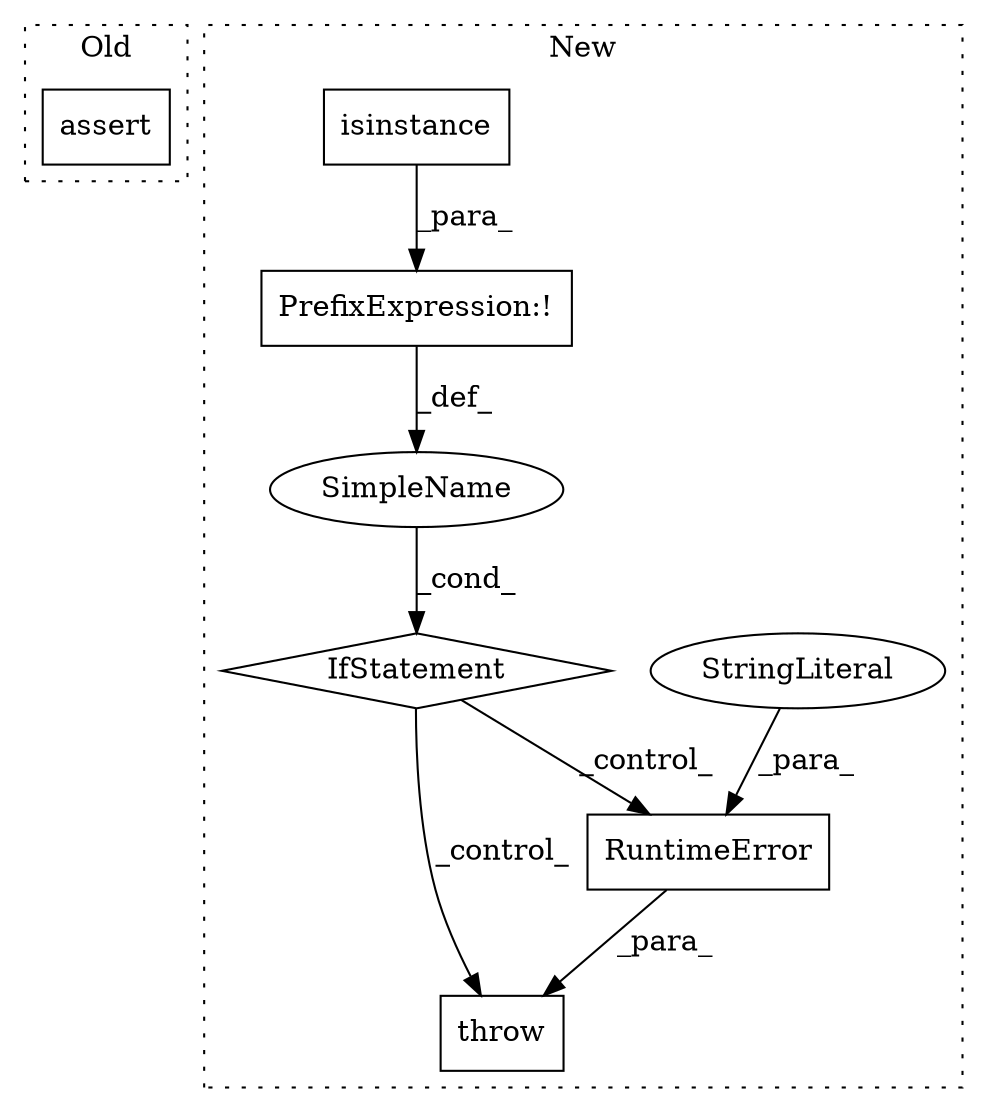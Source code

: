 digraph G {
subgraph cluster0 {
1 [label="assert" a="6" s="356" l="12" shape="box"];
label = "Old";
style="dotted";
}
subgraph cluster1 {
2 [label="RuntimeError" a="32" s="594,667" l="13,1" shape="box"];
3 [label="throw" a="53" s="588" l="6" shape="box"];
4 [label="IfStatement" a="25" s="532,578" l="4,2" shape="diamond"];
5 [label="SimpleName" a="42" s="" l="" shape="ellipse"];
6 [label="PrefixExpression:!" a="38" s="536" l="1" shape="box"];
7 [label="StringLiteral" a="45" s="607" l="60" shape="ellipse"];
8 [label="isinstance" a="32" s="537,577" l="11,1" shape="box"];
label = "New";
style="dotted";
}
2 -> 3 [label="_para_"];
4 -> 2 [label="_control_"];
4 -> 3 [label="_control_"];
5 -> 4 [label="_cond_"];
6 -> 5 [label="_def_"];
7 -> 2 [label="_para_"];
8 -> 6 [label="_para_"];
}